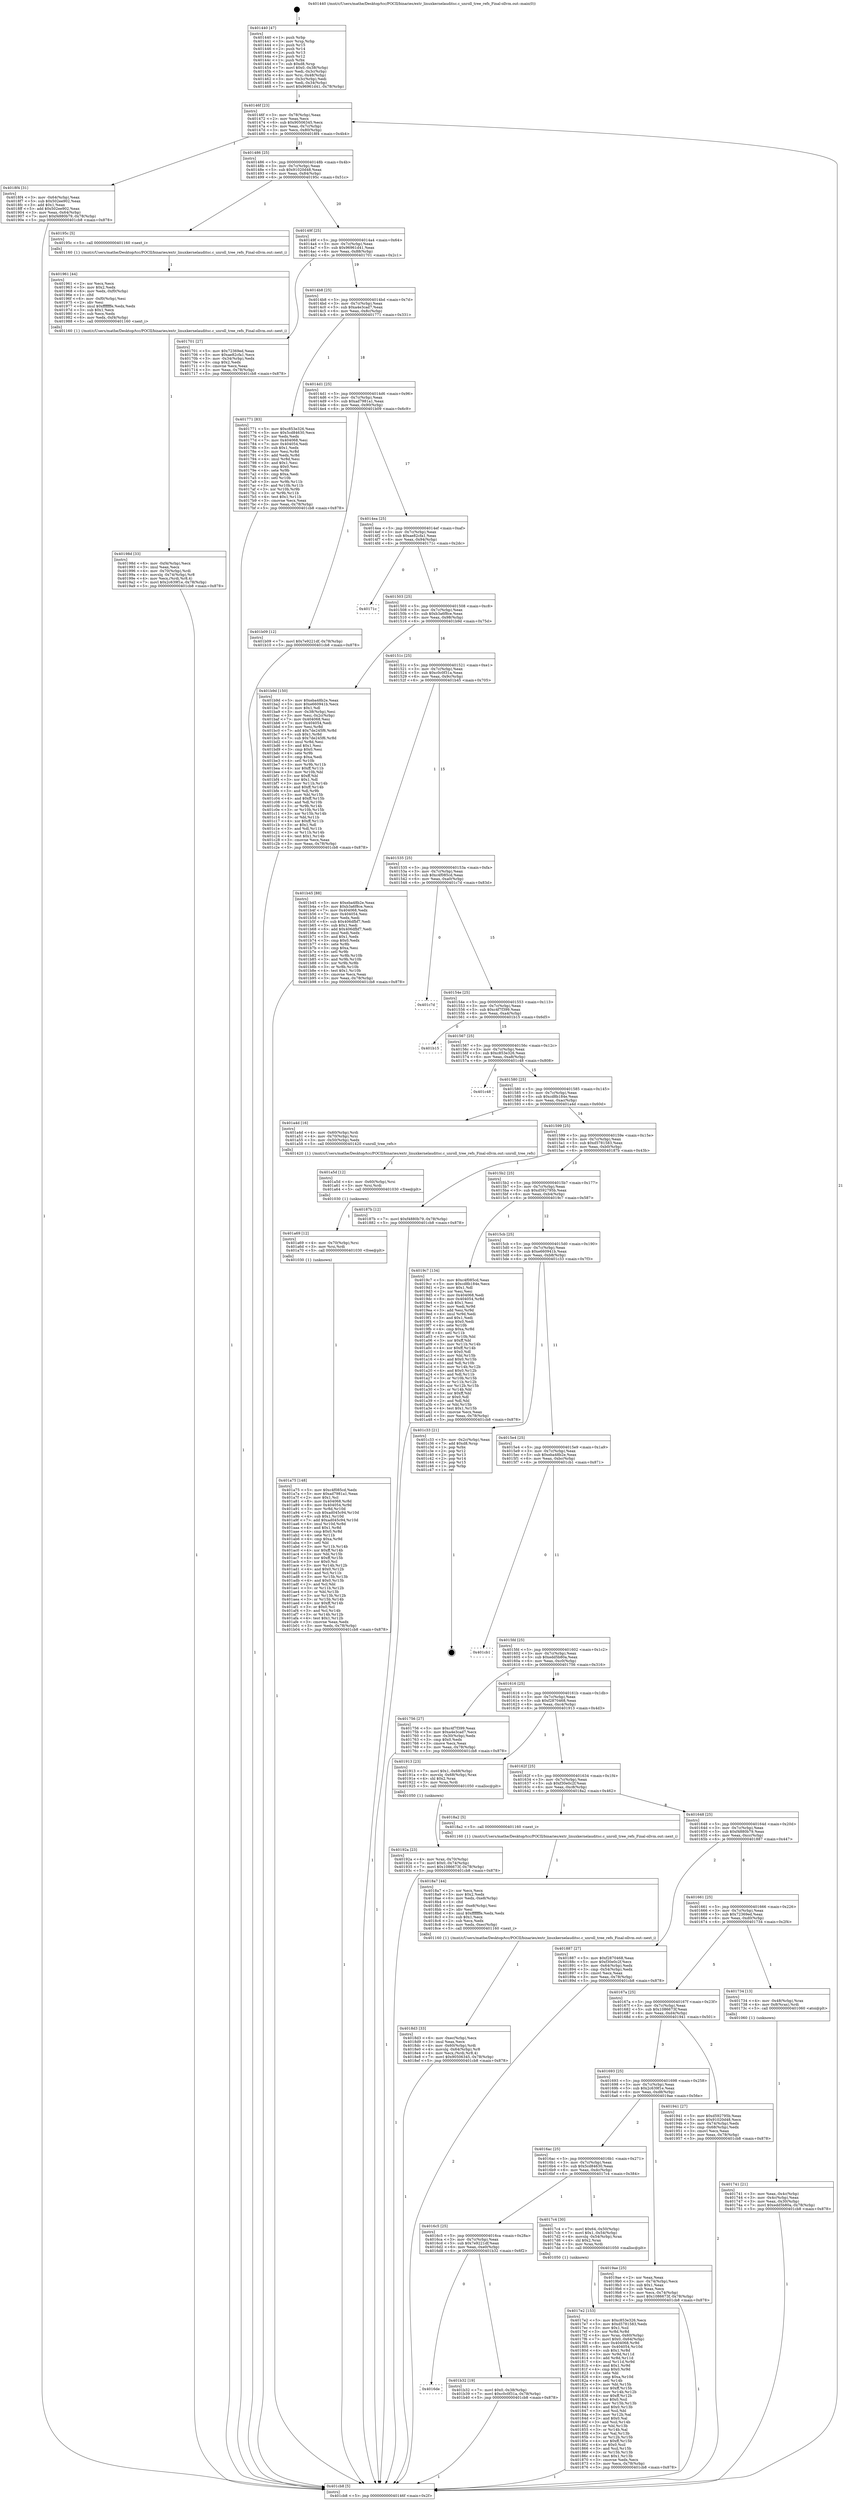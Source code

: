 digraph "0x401440" {
  label = "0x401440 (/mnt/c/Users/mathe/Desktop/tcc/POCII/binaries/extr_linuxkernelauditsc.c_unroll_tree_refs_Final-ollvm.out::main(0))"
  labelloc = "t"
  node[shape=record]

  Entry [label="",width=0.3,height=0.3,shape=circle,fillcolor=black,style=filled]
  "0x40146f" [label="{
     0x40146f [23]\l
     | [instrs]\l
     &nbsp;&nbsp;0x40146f \<+3\>: mov -0x78(%rbp),%eax\l
     &nbsp;&nbsp;0x401472 \<+2\>: mov %eax,%ecx\l
     &nbsp;&nbsp;0x401474 \<+6\>: sub $0x90506345,%ecx\l
     &nbsp;&nbsp;0x40147a \<+3\>: mov %eax,-0x7c(%rbp)\l
     &nbsp;&nbsp;0x40147d \<+3\>: mov %ecx,-0x80(%rbp)\l
     &nbsp;&nbsp;0x401480 \<+6\>: je 00000000004018f4 \<main+0x4b4\>\l
  }"]
  "0x4018f4" [label="{
     0x4018f4 [31]\l
     | [instrs]\l
     &nbsp;&nbsp;0x4018f4 \<+3\>: mov -0x64(%rbp),%eax\l
     &nbsp;&nbsp;0x4018f7 \<+5\>: sub $0x502ee902,%eax\l
     &nbsp;&nbsp;0x4018fc \<+3\>: add $0x1,%eax\l
     &nbsp;&nbsp;0x4018ff \<+5\>: add $0x502ee902,%eax\l
     &nbsp;&nbsp;0x401904 \<+3\>: mov %eax,-0x64(%rbp)\l
     &nbsp;&nbsp;0x401907 \<+7\>: movl $0xf4880b79,-0x78(%rbp)\l
     &nbsp;&nbsp;0x40190e \<+5\>: jmp 0000000000401cb8 \<main+0x878\>\l
  }"]
  "0x401486" [label="{
     0x401486 [25]\l
     | [instrs]\l
     &nbsp;&nbsp;0x401486 \<+5\>: jmp 000000000040148b \<main+0x4b\>\l
     &nbsp;&nbsp;0x40148b \<+3\>: mov -0x7c(%rbp),%eax\l
     &nbsp;&nbsp;0x40148e \<+5\>: sub $0x91020d48,%eax\l
     &nbsp;&nbsp;0x401493 \<+6\>: mov %eax,-0x84(%rbp)\l
     &nbsp;&nbsp;0x401499 \<+6\>: je 000000000040195c \<main+0x51c\>\l
  }"]
  Exit [label="",width=0.3,height=0.3,shape=circle,fillcolor=black,style=filled,peripheries=2]
  "0x40195c" [label="{
     0x40195c [5]\l
     | [instrs]\l
     &nbsp;&nbsp;0x40195c \<+5\>: call 0000000000401160 \<next_i\>\l
     | [calls]\l
     &nbsp;&nbsp;0x401160 \{1\} (/mnt/c/Users/mathe/Desktop/tcc/POCII/binaries/extr_linuxkernelauditsc.c_unroll_tree_refs_Final-ollvm.out::next_i)\l
  }"]
  "0x40149f" [label="{
     0x40149f [25]\l
     | [instrs]\l
     &nbsp;&nbsp;0x40149f \<+5\>: jmp 00000000004014a4 \<main+0x64\>\l
     &nbsp;&nbsp;0x4014a4 \<+3\>: mov -0x7c(%rbp),%eax\l
     &nbsp;&nbsp;0x4014a7 \<+5\>: sub $0x96961d41,%eax\l
     &nbsp;&nbsp;0x4014ac \<+6\>: mov %eax,-0x88(%rbp)\l
     &nbsp;&nbsp;0x4014b2 \<+6\>: je 0000000000401701 \<main+0x2c1\>\l
  }"]
  "0x4016de" [label="{
     0x4016de\l
  }", style=dashed]
  "0x401701" [label="{
     0x401701 [27]\l
     | [instrs]\l
     &nbsp;&nbsp;0x401701 \<+5\>: mov $0x72369ed,%eax\l
     &nbsp;&nbsp;0x401706 \<+5\>: mov $0xae82cfa1,%ecx\l
     &nbsp;&nbsp;0x40170b \<+3\>: mov -0x34(%rbp),%edx\l
     &nbsp;&nbsp;0x40170e \<+3\>: cmp $0x2,%edx\l
     &nbsp;&nbsp;0x401711 \<+3\>: cmovne %ecx,%eax\l
     &nbsp;&nbsp;0x401714 \<+3\>: mov %eax,-0x78(%rbp)\l
     &nbsp;&nbsp;0x401717 \<+5\>: jmp 0000000000401cb8 \<main+0x878\>\l
  }"]
  "0x4014b8" [label="{
     0x4014b8 [25]\l
     | [instrs]\l
     &nbsp;&nbsp;0x4014b8 \<+5\>: jmp 00000000004014bd \<main+0x7d\>\l
     &nbsp;&nbsp;0x4014bd \<+3\>: mov -0x7c(%rbp),%eax\l
     &nbsp;&nbsp;0x4014c0 \<+5\>: sub $0xa4e3cad7,%eax\l
     &nbsp;&nbsp;0x4014c5 \<+6\>: mov %eax,-0x8c(%rbp)\l
     &nbsp;&nbsp;0x4014cb \<+6\>: je 0000000000401771 \<main+0x331\>\l
  }"]
  "0x401cb8" [label="{
     0x401cb8 [5]\l
     | [instrs]\l
     &nbsp;&nbsp;0x401cb8 \<+5\>: jmp 000000000040146f \<main+0x2f\>\l
  }"]
  "0x401440" [label="{
     0x401440 [47]\l
     | [instrs]\l
     &nbsp;&nbsp;0x401440 \<+1\>: push %rbp\l
     &nbsp;&nbsp;0x401441 \<+3\>: mov %rsp,%rbp\l
     &nbsp;&nbsp;0x401444 \<+2\>: push %r15\l
     &nbsp;&nbsp;0x401446 \<+2\>: push %r14\l
     &nbsp;&nbsp;0x401448 \<+2\>: push %r13\l
     &nbsp;&nbsp;0x40144a \<+2\>: push %r12\l
     &nbsp;&nbsp;0x40144c \<+1\>: push %rbx\l
     &nbsp;&nbsp;0x40144d \<+7\>: sub $0xd8,%rsp\l
     &nbsp;&nbsp;0x401454 \<+7\>: movl $0x0,-0x38(%rbp)\l
     &nbsp;&nbsp;0x40145b \<+3\>: mov %edi,-0x3c(%rbp)\l
     &nbsp;&nbsp;0x40145e \<+4\>: mov %rsi,-0x48(%rbp)\l
     &nbsp;&nbsp;0x401462 \<+3\>: mov -0x3c(%rbp),%edi\l
     &nbsp;&nbsp;0x401465 \<+3\>: mov %edi,-0x34(%rbp)\l
     &nbsp;&nbsp;0x401468 \<+7\>: movl $0x96961d41,-0x78(%rbp)\l
  }"]
  "0x401b32" [label="{
     0x401b32 [19]\l
     | [instrs]\l
     &nbsp;&nbsp;0x401b32 \<+7\>: movl $0x0,-0x38(%rbp)\l
     &nbsp;&nbsp;0x401b39 \<+7\>: movl $0xc0c0f31a,-0x78(%rbp)\l
     &nbsp;&nbsp;0x401b40 \<+5\>: jmp 0000000000401cb8 \<main+0x878\>\l
  }"]
  "0x401771" [label="{
     0x401771 [83]\l
     | [instrs]\l
     &nbsp;&nbsp;0x401771 \<+5\>: mov $0xc853e326,%eax\l
     &nbsp;&nbsp;0x401776 \<+5\>: mov $0x5cd84630,%ecx\l
     &nbsp;&nbsp;0x40177b \<+2\>: xor %edx,%edx\l
     &nbsp;&nbsp;0x40177d \<+7\>: mov 0x404068,%esi\l
     &nbsp;&nbsp;0x401784 \<+7\>: mov 0x404054,%edi\l
     &nbsp;&nbsp;0x40178b \<+3\>: sub $0x1,%edx\l
     &nbsp;&nbsp;0x40178e \<+3\>: mov %esi,%r8d\l
     &nbsp;&nbsp;0x401791 \<+3\>: add %edx,%r8d\l
     &nbsp;&nbsp;0x401794 \<+4\>: imul %r8d,%esi\l
     &nbsp;&nbsp;0x401798 \<+3\>: and $0x1,%esi\l
     &nbsp;&nbsp;0x40179b \<+3\>: cmp $0x0,%esi\l
     &nbsp;&nbsp;0x40179e \<+4\>: sete %r9b\l
     &nbsp;&nbsp;0x4017a2 \<+3\>: cmp $0xa,%edi\l
     &nbsp;&nbsp;0x4017a5 \<+4\>: setl %r10b\l
     &nbsp;&nbsp;0x4017a9 \<+3\>: mov %r9b,%r11b\l
     &nbsp;&nbsp;0x4017ac \<+3\>: and %r10b,%r11b\l
     &nbsp;&nbsp;0x4017af \<+3\>: xor %r10b,%r9b\l
     &nbsp;&nbsp;0x4017b2 \<+3\>: or %r9b,%r11b\l
     &nbsp;&nbsp;0x4017b5 \<+4\>: test $0x1,%r11b\l
     &nbsp;&nbsp;0x4017b9 \<+3\>: cmovne %ecx,%eax\l
     &nbsp;&nbsp;0x4017bc \<+3\>: mov %eax,-0x78(%rbp)\l
     &nbsp;&nbsp;0x4017bf \<+5\>: jmp 0000000000401cb8 \<main+0x878\>\l
  }"]
  "0x4014d1" [label="{
     0x4014d1 [25]\l
     | [instrs]\l
     &nbsp;&nbsp;0x4014d1 \<+5\>: jmp 00000000004014d6 \<main+0x96\>\l
     &nbsp;&nbsp;0x4014d6 \<+3\>: mov -0x7c(%rbp),%eax\l
     &nbsp;&nbsp;0x4014d9 \<+5\>: sub $0xad7981a1,%eax\l
     &nbsp;&nbsp;0x4014de \<+6\>: mov %eax,-0x90(%rbp)\l
     &nbsp;&nbsp;0x4014e4 \<+6\>: je 0000000000401b09 \<main+0x6c9\>\l
  }"]
  "0x401a75" [label="{
     0x401a75 [148]\l
     | [instrs]\l
     &nbsp;&nbsp;0x401a75 \<+5\>: mov $0xc4f085cd,%edx\l
     &nbsp;&nbsp;0x401a7a \<+5\>: mov $0xad7981a1,%eax\l
     &nbsp;&nbsp;0x401a7f \<+2\>: mov $0x1,%cl\l
     &nbsp;&nbsp;0x401a81 \<+8\>: mov 0x404068,%r8d\l
     &nbsp;&nbsp;0x401a89 \<+8\>: mov 0x404054,%r9d\l
     &nbsp;&nbsp;0x401a91 \<+3\>: mov %r8d,%r10d\l
     &nbsp;&nbsp;0x401a94 \<+7\>: sub $0xad045c94,%r10d\l
     &nbsp;&nbsp;0x401a9b \<+4\>: sub $0x1,%r10d\l
     &nbsp;&nbsp;0x401a9f \<+7\>: add $0xad045c94,%r10d\l
     &nbsp;&nbsp;0x401aa6 \<+4\>: imul %r10d,%r8d\l
     &nbsp;&nbsp;0x401aaa \<+4\>: and $0x1,%r8d\l
     &nbsp;&nbsp;0x401aae \<+4\>: cmp $0x0,%r8d\l
     &nbsp;&nbsp;0x401ab2 \<+4\>: sete %r11b\l
     &nbsp;&nbsp;0x401ab6 \<+4\>: cmp $0xa,%r9d\l
     &nbsp;&nbsp;0x401aba \<+3\>: setl %bl\l
     &nbsp;&nbsp;0x401abd \<+3\>: mov %r11b,%r14b\l
     &nbsp;&nbsp;0x401ac0 \<+4\>: xor $0xff,%r14b\l
     &nbsp;&nbsp;0x401ac4 \<+3\>: mov %bl,%r15b\l
     &nbsp;&nbsp;0x401ac7 \<+4\>: xor $0xff,%r15b\l
     &nbsp;&nbsp;0x401acb \<+3\>: xor $0x0,%cl\l
     &nbsp;&nbsp;0x401ace \<+3\>: mov %r14b,%r12b\l
     &nbsp;&nbsp;0x401ad1 \<+4\>: and $0x0,%r12b\l
     &nbsp;&nbsp;0x401ad5 \<+3\>: and %cl,%r11b\l
     &nbsp;&nbsp;0x401ad8 \<+3\>: mov %r15b,%r13b\l
     &nbsp;&nbsp;0x401adb \<+4\>: and $0x0,%r13b\l
     &nbsp;&nbsp;0x401adf \<+2\>: and %cl,%bl\l
     &nbsp;&nbsp;0x401ae1 \<+3\>: or %r11b,%r12b\l
     &nbsp;&nbsp;0x401ae4 \<+3\>: or %bl,%r13b\l
     &nbsp;&nbsp;0x401ae7 \<+3\>: xor %r13b,%r12b\l
     &nbsp;&nbsp;0x401aea \<+3\>: or %r15b,%r14b\l
     &nbsp;&nbsp;0x401aed \<+4\>: xor $0xff,%r14b\l
     &nbsp;&nbsp;0x401af1 \<+3\>: or $0x0,%cl\l
     &nbsp;&nbsp;0x401af4 \<+3\>: and %cl,%r14b\l
     &nbsp;&nbsp;0x401af7 \<+3\>: or %r14b,%r12b\l
     &nbsp;&nbsp;0x401afa \<+4\>: test $0x1,%r12b\l
     &nbsp;&nbsp;0x401afe \<+3\>: cmovne %eax,%edx\l
     &nbsp;&nbsp;0x401b01 \<+3\>: mov %edx,-0x78(%rbp)\l
     &nbsp;&nbsp;0x401b04 \<+5\>: jmp 0000000000401cb8 \<main+0x878\>\l
  }"]
  "0x401b09" [label="{
     0x401b09 [12]\l
     | [instrs]\l
     &nbsp;&nbsp;0x401b09 \<+7\>: movl $0x7e9221df,-0x78(%rbp)\l
     &nbsp;&nbsp;0x401b10 \<+5\>: jmp 0000000000401cb8 \<main+0x878\>\l
  }"]
  "0x4014ea" [label="{
     0x4014ea [25]\l
     | [instrs]\l
     &nbsp;&nbsp;0x4014ea \<+5\>: jmp 00000000004014ef \<main+0xaf\>\l
     &nbsp;&nbsp;0x4014ef \<+3\>: mov -0x7c(%rbp),%eax\l
     &nbsp;&nbsp;0x4014f2 \<+5\>: sub $0xae82cfa1,%eax\l
     &nbsp;&nbsp;0x4014f7 \<+6\>: mov %eax,-0x94(%rbp)\l
     &nbsp;&nbsp;0x4014fd \<+6\>: je 000000000040171c \<main+0x2dc\>\l
  }"]
  "0x401a69" [label="{
     0x401a69 [12]\l
     | [instrs]\l
     &nbsp;&nbsp;0x401a69 \<+4\>: mov -0x70(%rbp),%rsi\l
     &nbsp;&nbsp;0x401a6d \<+3\>: mov %rsi,%rdi\l
     &nbsp;&nbsp;0x401a70 \<+5\>: call 0000000000401030 \<free@plt\>\l
     | [calls]\l
     &nbsp;&nbsp;0x401030 \{1\} (unknown)\l
  }"]
  "0x40171c" [label="{
     0x40171c\l
  }", style=dashed]
  "0x401503" [label="{
     0x401503 [25]\l
     | [instrs]\l
     &nbsp;&nbsp;0x401503 \<+5\>: jmp 0000000000401508 \<main+0xc8\>\l
     &nbsp;&nbsp;0x401508 \<+3\>: mov -0x7c(%rbp),%eax\l
     &nbsp;&nbsp;0x40150b \<+5\>: sub $0xb3a6f8ce,%eax\l
     &nbsp;&nbsp;0x401510 \<+6\>: mov %eax,-0x98(%rbp)\l
     &nbsp;&nbsp;0x401516 \<+6\>: je 0000000000401b9d \<main+0x75d\>\l
  }"]
  "0x401a5d" [label="{
     0x401a5d [12]\l
     | [instrs]\l
     &nbsp;&nbsp;0x401a5d \<+4\>: mov -0x60(%rbp),%rsi\l
     &nbsp;&nbsp;0x401a61 \<+3\>: mov %rsi,%rdi\l
     &nbsp;&nbsp;0x401a64 \<+5\>: call 0000000000401030 \<free@plt\>\l
     | [calls]\l
     &nbsp;&nbsp;0x401030 \{1\} (unknown)\l
  }"]
  "0x401b9d" [label="{
     0x401b9d [150]\l
     | [instrs]\l
     &nbsp;&nbsp;0x401b9d \<+5\>: mov $0xeba48b2e,%eax\l
     &nbsp;&nbsp;0x401ba2 \<+5\>: mov $0xe660941b,%ecx\l
     &nbsp;&nbsp;0x401ba7 \<+2\>: mov $0x1,%dl\l
     &nbsp;&nbsp;0x401ba9 \<+3\>: mov -0x38(%rbp),%esi\l
     &nbsp;&nbsp;0x401bac \<+3\>: mov %esi,-0x2c(%rbp)\l
     &nbsp;&nbsp;0x401baf \<+7\>: mov 0x404068,%esi\l
     &nbsp;&nbsp;0x401bb6 \<+7\>: mov 0x404054,%edi\l
     &nbsp;&nbsp;0x401bbd \<+3\>: mov %esi,%r8d\l
     &nbsp;&nbsp;0x401bc0 \<+7\>: add $0x7de245f6,%r8d\l
     &nbsp;&nbsp;0x401bc7 \<+4\>: sub $0x1,%r8d\l
     &nbsp;&nbsp;0x401bcb \<+7\>: sub $0x7de245f6,%r8d\l
     &nbsp;&nbsp;0x401bd2 \<+4\>: imul %r8d,%esi\l
     &nbsp;&nbsp;0x401bd6 \<+3\>: and $0x1,%esi\l
     &nbsp;&nbsp;0x401bd9 \<+3\>: cmp $0x0,%esi\l
     &nbsp;&nbsp;0x401bdc \<+4\>: sete %r9b\l
     &nbsp;&nbsp;0x401be0 \<+3\>: cmp $0xa,%edi\l
     &nbsp;&nbsp;0x401be3 \<+4\>: setl %r10b\l
     &nbsp;&nbsp;0x401be7 \<+3\>: mov %r9b,%r11b\l
     &nbsp;&nbsp;0x401bea \<+4\>: xor $0xff,%r11b\l
     &nbsp;&nbsp;0x401bee \<+3\>: mov %r10b,%bl\l
     &nbsp;&nbsp;0x401bf1 \<+3\>: xor $0xff,%bl\l
     &nbsp;&nbsp;0x401bf4 \<+3\>: xor $0x1,%dl\l
     &nbsp;&nbsp;0x401bf7 \<+3\>: mov %r11b,%r14b\l
     &nbsp;&nbsp;0x401bfa \<+4\>: and $0xff,%r14b\l
     &nbsp;&nbsp;0x401bfe \<+3\>: and %dl,%r9b\l
     &nbsp;&nbsp;0x401c01 \<+3\>: mov %bl,%r15b\l
     &nbsp;&nbsp;0x401c04 \<+4\>: and $0xff,%r15b\l
     &nbsp;&nbsp;0x401c08 \<+3\>: and %dl,%r10b\l
     &nbsp;&nbsp;0x401c0b \<+3\>: or %r9b,%r14b\l
     &nbsp;&nbsp;0x401c0e \<+3\>: or %r10b,%r15b\l
     &nbsp;&nbsp;0x401c11 \<+3\>: xor %r15b,%r14b\l
     &nbsp;&nbsp;0x401c14 \<+3\>: or %bl,%r11b\l
     &nbsp;&nbsp;0x401c17 \<+4\>: xor $0xff,%r11b\l
     &nbsp;&nbsp;0x401c1b \<+3\>: or $0x1,%dl\l
     &nbsp;&nbsp;0x401c1e \<+3\>: and %dl,%r11b\l
     &nbsp;&nbsp;0x401c21 \<+3\>: or %r11b,%r14b\l
     &nbsp;&nbsp;0x401c24 \<+4\>: test $0x1,%r14b\l
     &nbsp;&nbsp;0x401c28 \<+3\>: cmovne %ecx,%eax\l
     &nbsp;&nbsp;0x401c2b \<+3\>: mov %eax,-0x78(%rbp)\l
     &nbsp;&nbsp;0x401c2e \<+5\>: jmp 0000000000401cb8 \<main+0x878\>\l
  }"]
  "0x40151c" [label="{
     0x40151c [25]\l
     | [instrs]\l
     &nbsp;&nbsp;0x40151c \<+5\>: jmp 0000000000401521 \<main+0xe1\>\l
     &nbsp;&nbsp;0x401521 \<+3\>: mov -0x7c(%rbp),%eax\l
     &nbsp;&nbsp;0x401524 \<+5\>: sub $0xc0c0f31a,%eax\l
     &nbsp;&nbsp;0x401529 \<+6\>: mov %eax,-0x9c(%rbp)\l
     &nbsp;&nbsp;0x40152f \<+6\>: je 0000000000401b45 \<main+0x705\>\l
  }"]
  "0x40198d" [label="{
     0x40198d [33]\l
     | [instrs]\l
     &nbsp;&nbsp;0x40198d \<+6\>: mov -0xf4(%rbp),%ecx\l
     &nbsp;&nbsp;0x401993 \<+3\>: imul %eax,%ecx\l
     &nbsp;&nbsp;0x401996 \<+4\>: mov -0x70(%rbp),%rdi\l
     &nbsp;&nbsp;0x40199a \<+4\>: movslq -0x74(%rbp),%r8\l
     &nbsp;&nbsp;0x40199e \<+4\>: mov %ecx,(%rdi,%r8,4)\l
     &nbsp;&nbsp;0x4019a2 \<+7\>: movl $0x2c639f1e,-0x78(%rbp)\l
     &nbsp;&nbsp;0x4019a9 \<+5\>: jmp 0000000000401cb8 \<main+0x878\>\l
  }"]
  "0x401b45" [label="{
     0x401b45 [88]\l
     | [instrs]\l
     &nbsp;&nbsp;0x401b45 \<+5\>: mov $0xeba48b2e,%eax\l
     &nbsp;&nbsp;0x401b4a \<+5\>: mov $0xb3a6f8ce,%ecx\l
     &nbsp;&nbsp;0x401b4f \<+7\>: mov 0x404068,%edx\l
     &nbsp;&nbsp;0x401b56 \<+7\>: mov 0x404054,%esi\l
     &nbsp;&nbsp;0x401b5d \<+2\>: mov %edx,%edi\l
     &nbsp;&nbsp;0x401b5f \<+6\>: sub $0x406dfbf7,%edi\l
     &nbsp;&nbsp;0x401b65 \<+3\>: sub $0x1,%edi\l
     &nbsp;&nbsp;0x401b68 \<+6\>: add $0x406dfbf7,%edi\l
     &nbsp;&nbsp;0x401b6e \<+3\>: imul %edi,%edx\l
     &nbsp;&nbsp;0x401b71 \<+3\>: and $0x1,%edx\l
     &nbsp;&nbsp;0x401b74 \<+3\>: cmp $0x0,%edx\l
     &nbsp;&nbsp;0x401b77 \<+4\>: sete %r8b\l
     &nbsp;&nbsp;0x401b7b \<+3\>: cmp $0xa,%esi\l
     &nbsp;&nbsp;0x401b7e \<+4\>: setl %r9b\l
     &nbsp;&nbsp;0x401b82 \<+3\>: mov %r8b,%r10b\l
     &nbsp;&nbsp;0x401b85 \<+3\>: and %r9b,%r10b\l
     &nbsp;&nbsp;0x401b88 \<+3\>: xor %r9b,%r8b\l
     &nbsp;&nbsp;0x401b8b \<+3\>: or %r8b,%r10b\l
     &nbsp;&nbsp;0x401b8e \<+4\>: test $0x1,%r10b\l
     &nbsp;&nbsp;0x401b92 \<+3\>: cmovne %ecx,%eax\l
     &nbsp;&nbsp;0x401b95 \<+3\>: mov %eax,-0x78(%rbp)\l
     &nbsp;&nbsp;0x401b98 \<+5\>: jmp 0000000000401cb8 \<main+0x878\>\l
  }"]
  "0x401535" [label="{
     0x401535 [25]\l
     | [instrs]\l
     &nbsp;&nbsp;0x401535 \<+5\>: jmp 000000000040153a \<main+0xfa\>\l
     &nbsp;&nbsp;0x40153a \<+3\>: mov -0x7c(%rbp),%eax\l
     &nbsp;&nbsp;0x40153d \<+5\>: sub $0xc4f085cd,%eax\l
     &nbsp;&nbsp;0x401542 \<+6\>: mov %eax,-0xa0(%rbp)\l
     &nbsp;&nbsp;0x401548 \<+6\>: je 0000000000401c7d \<main+0x83d\>\l
  }"]
  "0x401961" [label="{
     0x401961 [44]\l
     | [instrs]\l
     &nbsp;&nbsp;0x401961 \<+2\>: xor %ecx,%ecx\l
     &nbsp;&nbsp;0x401963 \<+5\>: mov $0x2,%edx\l
     &nbsp;&nbsp;0x401968 \<+6\>: mov %edx,-0xf0(%rbp)\l
     &nbsp;&nbsp;0x40196e \<+1\>: cltd\l
     &nbsp;&nbsp;0x40196f \<+6\>: mov -0xf0(%rbp),%esi\l
     &nbsp;&nbsp;0x401975 \<+2\>: idiv %esi\l
     &nbsp;&nbsp;0x401977 \<+6\>: imul $0xfffffffe,%edx,%edx\l
     &nbsp;&nbsp;0x40197d \<+3\>: sub $0x1,%ecx\l
     &nbsp;&nbsp;0x401980 \<+2\>: sub %ecx,%edx\l
     &nbsp;&nbsp;0x401982 \<+6\>: mov %edx,-0xf4(%rbp)\l
     &nbsp;&nbsp;0x401988 \<+5\>: call 0000000000401160 \<next_i\>\l
     | [calls]\l
     &nbsp;&nbsp;0x401160 \{1\} (/mnt/c/Users/mathe/Desktop/tcc/POCII/binaries/extr_linuxkernelauditsc.c_unroll_tree_refs_Final-ollvm.out::next_i)\l
  }"]
  "0x401c7d" [label="{
     0x401c7d\l
  }", style=dashed]
  "0x40154e" [label="{
     0x40154e [25]\l
     | [instrs]\l
     &nbsp;&nbsp;0x40154e \<+5\>: jmp 0000000000401553 \<main+0x113\>\l
     &nbsp;&nbsp;0x401553 \<+3\>: mov -0x7c(%rbp),%eax\l
     &nbsp;&nbsp;0x401556 \<+5\>: sub $0xc4f7f399,%eax\l
     &nbsp;&nbsp;0x40155b \<+6\>: mov %eax,-0xa4(%rbp)\l
     &nbsp;&nbsp;0x401561 \<+6\>: je 0000000000401b15 \<main+0x6d5\>\l
  }"]
  "0x40192a" [label="{
     0x40192a [23]\l
     | [instrs]\l
     &nbsp;&nbsp;0x40192a \<+4\>: mov %rax,-0x70(%rbp)\l
     &nbsp;&nbsp;0x40192e \<+7\>: movl $0x0,-0x74(%rbp)\l
     &nbsp;&nbsp;0x401935 \<+7\>: movl $0x1086673f,-0x78(%rbp)\l
     &nbsp;&nbsp;0x40193c \<+5\>: jmp 0000000000401cb8 \<main+0x878\>\l
  }"]
  "0x401b15" [label="{
     0x401b15\l
  }", style=dashed]
  "0x401567" [label="{
     0x401567 [25]\l
     | [instrs]\l
     &nbsp;&nbsp;0x401567 \<+5\>: jmp 000000000040156c \<main+0x12c\>\l
     &nbsp;&nbsp;0x40156c \<+3\>: mov -0x7c(%rbp),%eax\l
     &nbsp;&nbsp;0x40156f \<+5\>: sub $0xc853e326,%eax\l
     &nbsp;&nbsp;0x401574 \<+6\>: mov %eax,-0xa8(%rbp)\l
     &nbsp;&nbsp;0x40157a \<+6\>: je 0000000000401c48 \<main+0x808\>\l
  }"]
  "0x4018d3" [label="{
     0x4018d3 [33]\l
     | [instrs]\l
     &nbsp;&nbsp;0x4018d3 \<+6\>: mov -0xec(%rbp),%ecx\l
     &nbsp;&nbsp;0x4018d9 \<+3\>: imul %eax,%ecx\l
     &nbsp;&nbsp;0x4018dc \<+4\>: mov -0x60(%rbp),%rdi\l
     &nbsp;&nbsp;0x4018e0 \<+4\>: movslq -0x64(%rbp),%r8\l
     &nbsp;&nbsp;0x4018e4 \<+4\>: mov %ecx,(%rdi,%r8,4)\l
     &nbsp;&nbsp;0x4018e8 \<+7\>: movl $0x90506345,-0x78(%rbp)\l
     &nbsp;&nbsp;0x4018ef \<+5\>: jmp 0000000000401cb8 \<main+0x878\>\l
  }"]
  "0x401c48" [label="{
     0x401c48\l
  }", style=dashed]
  "0x401580" [label="{
     0x401580 [25]\l
     | [instrs]\l
     &nbsp;&nbsp;0x401580 \<+5\>: jmp 0000000000401585 \<main+0x145\>\l
     &nbsp;&nbsp;0x401585 \<+3\>: mov -0x7c(%rbp),%eax\l
     &nbsp;&nbsp;0x401588 \<+5\>: sub $0xcd8b184e,%eax\l
     &nbsp;&nbsp;0x40158d \<+6\>: mov %eax,-0xac(%rbp)\l
     &nbsp;&nbsp;0x401593 \<+6\>: je 0000000000401a4d \<main+0x60d\>\l
  }"]
  "0x4018a7" [label="{
     0x4018a7 [44]\l
     | [instrs]\l
     &nbsp;&nbsp;0x4018a7 \<+2\>: xor %ecx,%ecx\l
     &nbsp;&nbsp;0x4018a9 \<+5\>: mov $0x2,%edx\l
     &nbsp;&nbsp;0x4018ae \<+6\>: mov %edx,-0xe8(%rbp)\l
     &nbsp;&nbsp;0x4018b4 \<+1\>: cltd\l
     &nbsp;&nbsp;0x4018b5 \<+6\>: mov -0xe8(%rbp),%esi\l
     &nbsp;&nbsp;0x4018bb \<+2\>: idiv %esi\l
     &nbsp;&nbsp;0x4018bd \<+6\>: imul $0xfffffffe,%edx,%edx\l
     &nbsp;&nbsp;0x4018c3 \<+3\>: sub $0x1,%ecx\l
     &nbsp;&nbsp;0x4018c6 \<+2\>: sub %ecx,%edx\l
     &nbsp;&nbsp;0x4018c8 \<+6\>: mov %edx,-0xec(%rbp)\l
     &nbsp;&nbsp;0x4018ce \<+5\>: call 0000000000401160 \<next_i\>\l
     | [calls]\l
     &nbsp;&nbsp;0x401160 \{1\} (/mnt/c/Users/mathe/Desktop/tcc/POCII/binaries/extr_linuxkernelauditsc.c_unroll_tree_refs_Final-ollvm.out::next_i)\l
  }"]
  "0x401a4d" [label="{
     0x401a4d [16]\l
     | [instrs]\l
     &nbsp;&nbsp;0x401a4d \<+4\>: mov -0x60(%rbp),%rdi\l
     &nbsp;&nbsp;0x401a51 \<+4\>: mov -0x70(%rbp),%rsi\l
     &nbsp;&nbsp;0x401a55 \<+3\>: mov -0x50(%rbp),%edx\l
     &nbsp;&nbsp;0x401a58 \<+5\>: call 0000000000401420 \<unroll_tree_refs\>\l
     | [calls]\l
     &nbsp;&nbsp;0x401420 \{1\} (/mnt/c/Users/mathe/Desktop/tcc/POCII/binaries/extr_linuxkernelauditsc.c_unroll_tree_refs_Final-ollvm.out::unroll_tree_refs)\l
  }"]
  "0x401599" [label="{
     0x401599 [25]\l
     | [instrs]\l
     &nbsp;&nbsp;0x401599 \<+5\>: jmp 000000000040159e \<main+0x15e\>\l
     &nbsp;&nbsp;0x40159e \<+3\>: mov -0x7c(%rbp),%eax\l
     &nbsp;&nbsp;0x4015a1 \<+5\>: sub $0xd5781583,%eax\l
     &nbsp;&nbsp;0x4015a6 \<+6\>: mov %eax,-0xb0(%rbp)\l
     &nbsp;&nbsp;0x4015ac \<+6\>: je 000000000040187b \<main+0x43b\>\l
  }"]
  "0x4017e2" [label="{
     0x4017e2 [153]\l
     | [instrs]\l
     &nbsp;&nbsp;0x4017e2 \<+5\>: mov $0xc853e326,%ecx\l
     &nbsp;&nbsp;0x4017e7 \<+5\>: mov $0xd5781583,%edx\l
     &nbsp;&nbsp;0x4017ec \<+3\>: mov $0x1,%sil\l
     &nbsp;&nbsp;0x4017ef \<+3\>: xor %r8d,%r8d\l
     &nbsp;&nbsp;0x4017f2 \<+4\>: mov %rax,-0x60(%rbp)\l
     &nbsp;&nbsp;0x4017f6 \<+7\>: movl $0x0,-0x64(%rbp)\l
     &nbsp;&nbsp;0x4017fd \<+8\>: mov 0x404068,%r9d\l
     &nbsp;&nbsp;0x401805 \<+8\>: mov 0x404054,%r10d\l
     &nbsp;&nbsp;0x40180d \<+4\>: sub $0x1,%r8d\l
     &nbsp;&nbsp;0x401811 \<+3\>: mov %r9d,%r11d\l
     &nbsp;&nbsp;0x401814 \<+3\>: add %r8d,%r11d\l
     &nbsp;&nbsp;0x401817 \<+4\>: imul %r11d,%r9d\l
     &nbsp;&nbsp;0x40181b \<+4\>: and $0x1,%r9d\l
     &nbsp;&nbsp;0x40181f \<+4\>: cmp $0x0,%r9d\l
     &nbsp;&nbsp;0x401823 \<+3\>: sete %bl\l
     &nbsp;&nbsp;0x401826 \<+4\>: cmp $0xa,%r10d\l
     &nbsp;&nbsp;0x40182a \<+4\>: setl %r14b\l
     &nbsp;&nbsp;0x40182e \<+3\>: mov %bl,%r15b\l
     &nbsp;&nbsp;0x401831 \<+4\>: xor $0xff,%r15b\l
     &nbsp;&nbsp;0x401835 \<+3\>: mov %r14b,%r12b\l
     &nbsp;&nbsp;0x401838 \<+4\>: xor $0xff,%r12b\l
     &nbsp;&nbsp;0x40183c \<+4\>: xor $0x0,%sil\l
     &nbsp;&nbsp;0x401840 \<+3\>: mov %r15b,%r13b\l
     &nbsp;&nbsp;0x401843 \<+4\>: and $0x0,%r13b\l
     &nbsp;&nbsp;0x401847 \<+3\>: and %sil,%bl\l
     &nbsp;&nbsp;0x40184a \<+3\>: mov %r12b,%al\l
     &nbsp;&nbsp;0x40184d \<+2\>: and $0x0,%al\l
     &nbsp;&nbsp;0x40184f \<+3\>: and %sil,%r14b\l
     &nbsp;&nbsp;0x401852 \<+3\>: or %bl,%r13b\l
     &nbsp;&nbsp;0x401855 \<+3\>: or %r14b,%al\l
     &nbsp;&nbsp;0x401858 \<+3\>: xor %al,%r13b\l
     &nbsp;&nbsp;0x40185b \<+3\>: or %r12b,%r15b\l
     &nbsp;&nbsp;0x40185e \<+4\>: xor $0xff,%r15b\l
     &nbsp;&nbsp;0x401862 \<+4\>: or $0x0,%sil\l
     &nbsp;&nbsp;0x401866 \<+3\>: and %sil,%r15b\l
     &nbsp;&nbsp;0x401869 \<+3\>: or %r15b,%r13b\l
     &nbsp;&nbsp;0x40186c \<+4\>: test $0x1,%r13b\l
     &nbsp;&nbsp;0x401870 \<+3\>: cmovne %edx,%ecx\l
     &nbsp;&nbsp;0x401873 \<+3\>: mov %ecx,-0x78(%rbp)\l
     &nbsp;&nbsp;0x401876 \<+5\>: jmp 0000000000401cb8 \<main+0x878\>\l
  }"]
  "0x40187b" [label="{
     0x40187b [12]\l
     | [instrs]\l
     &nbsp;&nbsp;0x40187b \<+7\>: movl $0xf4880b79,-0x78(%rbp)\l
     &nbsp;&nbsp;0x401882 \<+5\>: jmp 0000000000401cb8 \<main+0x878\>\l
  }"]
  "0x4015b2" [label="{
     0x4015b2 [25]\l
     | [instrs]\l
     &nbsp;&nbsp;0x4015b2 \<+5\>: jmp 00000000004015b7 \<main+0x177\>\l
     &nbsp;&nbsp;0x4015b7 \<+3\>: mov -0x7c(%rbp),%eax\l
     &nbsp;&nbsp;0x4015ba \<+5\>: sub $0xd592795b,%eax\l
     &nbsp;&nbsp;0x4015bf \<+6\>: mov %eax,-0xb4(%rbp)\l
     &nbsp;&nbsp;0x4015c5 \<+6\>: je 00000000004019c7 \<main+0x587\>\l
  }"]
  "0x4016c5" [label="{
     0x4016c5 [25]\l
     | [instrs]\l
     &nbsp;&nbsp;0x4016c5 \<+5\>: jmp 00000000004016ca \<main+0x28a\>\l
     &nbsp;&nbsp;0x4016ca \<+3\>: mov -0x7c(%rbp),%eax\l
     &nbsp;&nbsp;0x4016cd \<+5\>: sub $0x7e9221df,%eax\l
     &nbsp;&nbsp;0x4016d2 \<+6\>: mov %eax,-0xe0(%rbp)\l
     &nbsp;&nbsp;0x4016d8 \<+6\>: je 0000000000401b32 \<main+0x6f2\>\l
  }"]
  "0x4019c7" [label="{
     0x4019c7 [134]\l
     | [instrs]\l
     &nbsp;&nbsp;0x4019c7 \<+5\>: mov $0xc4f085cd,%eax\l
     &nbsp;&nbsp;0x4019cc \<+5\>: mov $0xcd8b184e,%ecx\l
     &nbsp;&nbsp;0x4019d1 \<+2\>: mov $0x1,%dl\l
     &nbsp;&nbsp;0x4019d3 \<+2\>: xor %esi,%esi\l
     &nbsp;&nbsp;0x4019d5 \<+7\>: mov 0x404068,%edi\l
     &nbsp;&nbsp;0x4019dc \<+8\>: mov 0x404054,%r8d\l
     &nbsp;&nbsp;0x4019e4 \<+3\>: sub $0x1,%esi\l
     &nbsp;&nbsp;0x4019e7 \<+3\>: mov %edi,%r9d\l
     &nbsp;&nbsp;0x4019ea \<+3\>: add %esi,%r9d\l
     &nbsp;&nbsp;0x4019ed \<+4\>: imul %r9d,%edi\l
     &nbsp;&nbsp;0x4019f1 \<+3\>: and $0x1,%edi\l
     &nbsp;&nbsp;0x4019f4 \<+3\>: cmp $0x0,%edi\l
     &nbsp;&nbsp;0x4019f7 \<+4\>: sete %r10b\l
     &nbsp;&nbsp;0x4019fb \<+4\>: cmp $0xa,%r8d\l
     &nbsp;&nbsp;0x4019ff \<+4\>: setl %r11b\l
     &nbsp;&nbsp;0x401a03 \<+3\>: mov %r10b,%bl\l
     &nbsp;&nbsp;0x401a06 \<+3\>: xor $0xff,%bl\l
     &nbsp;&nbsp;0x401a09 \<+3\>: mov %r11b,%r14b\l
     &nbsp;&nbsp;0x401a0c \<+4\>: xor $0xff,%r14b\l
     &nbsp;&nbsp;0x401a10 \<+3\>: xor $0x0,%dl\l
     &nbsp;&nbsp;0x401a13 \<+3\>: mov %bl,%r15b\l
     &nbsp;&nbsp;0x401a16 \<+4\>: and $0x0,%r15b\l
     &nbsp;&nbsp;0x401a1a \<+3\>: and %dl,%r10b\l
     &nbsp;&nbsp;0x401a1d \<+3\>: mov %r14b,%r12b\l
     &nbsp;&nbsp;0x401a20 \<+4\>: and $0x0,%r12b\l
     &nbsp;&nbsp;0x401a24 \<+3\>: and %dl,%r11b\l
     &nbsp;&nbsp;0x401a27 \<+3\>: or %r10b,%r15b\l
     &nbsp;&nbsp;0x401a2a \<+3\>: or %r11b,%r12b\l
     &nbsp;&nbsp;0x401a2d \<+3\>: xor %r12b,%r15b\l
     &nbsp;&nbsp;0x401a30 \<+3\>: or %r14b,%bl\l
     &nbsp;&nbsp;0x401a33 \<+3\>: xor $0xff,%bl\l
     &nbsp;&nbsp;0x401a36 \<+3\>: or $0x0,%dl\l
     &nbsp;&nbsp;0x401a39 \<+2\>: and %dl,%bl\l
     &nbsp;&nbsp;0x401a3b \<+3\>: or %bl,%r15b\l
     &nbsp;&nbsp;0x401a3e \<+4\>: test $0x1,%r15b\l
     &nbsp;&nbsp;0x401a42 \<+3\>: cmovne %ecx,%eax\l
     &nbsp;&nbsp;0x401a45 \<+3\>: mov %eax,-0x78(%rbp)\l
     &nbsp;&nbsp;0x401a48 \<+5\>: jmp 0000000000401cb8 \<main+0x878\>\l
  }"]
  "0x4015cb" [label="{
     0x4015cb [25]\l
     | [instrs]\l
     &nbsp;&nbsp;0x4015cb \<+5\>: jmp 00000000004015d0 \<main+0x190\>\l
     &nbsp;&nbsp;0x4015d0 \<+3\>: mov -0x7c(%rbp),%eax\l
     &nbsp;&nbsp;0x4015d3 \<+5\>: sub $0xe660941b,%eax\l
     &nbsp;&nbsp;0x4015d8 \<+6\>: mov %eax,-0xb8(%rbp)\l
     &nbsp;&nbsp;0x4015de \<+6\>: je 0000000000401c33 \<main+0x7f3\>\l
  }"]
  "0x4017c4" [label="{
     0x4017c4 [30]\l
     | [instrs]\l
     &nbsp;&nbsp;0x4017c4 \<+7\>: movl $0x64,-0x50(%rbp)\l
     &nbsp;&nbsp;0x4017cb \<+7\>: movl $0x1,-0x54(%rbp)\l
     &nbsp;&nbsp;0x4017d2 \<+4\>: movslq -0x54(%rbp),%rax\l
     &nbsp;&nbsp;0x4017d6 \<+4\>: shl $0x2,%rax\l
     &nbsp;&nbsp;0x4017da \<+3\>: mov %rax,%rdi\l
     &nbsp;&nbsp;0x4017dd \<+5\>: call 0000000000401050 \<malloc@plt\>\l
     | [calls]\l
     &nbsp;&nbsp;0x401050 \{1\} (unknown)\l
  }"]
  "0x401c33" [label="{
     0x401c33 [21]\l
     | [instrs]\l
     &nbsp;&nbsp;0x401c33 \<+3\>: mov -0x2c(%rbp),%eax\l
     &nbsp;&nbsp;0x401c36 \<+7\>: add $0xd8,%rsp\l
     &nbsp;&nbsp;0x401c3d \<+1\>: pop %rbx\l
     &nbsp;&nbsp;0x401c3e \<+2\>: pop %r12\l
     &nbsp;&nbsp;0x401c40 \<+2\>: pop %r13\l
     &nbsp;&nbsp;0x401c42 \<+2\>: pop %r14\l
     &nbsp;&nbsp;0x401c44 \<+2\>: pop %r15\l
     &nbsp;&nbsp;0x401c46 \<+1\>: pop %rbp\l
     &nbsp;&nbsp;0x401c47 \<+1\>: ret\l
  }"]
  "0x4015e4" [label="{
     0x4015e4 [25]\l
     | [instrs]\l
     &nbsp;&nbsp;0x4015e4 \<+5\>: jmp 00000000004015e9 \<main+0x1a9\>\l
     &nbsp;&nbsp;0x4015e9 \<+3\>: mov -0x7c(%rbp),%eax\l
     &nbsp;&nbsp;0x4015ec \<+5\>: sub $0xeba48b2e,%eax\l
     &nbsp;&nbsp;0x4015f1 \<+6\>: mov %eax,-0xbc(%rbp)\l
     &nbsp;&nbsp;0x4015f7 \<+6\>: je 0000000000401cb1 \<main+0x871\>\l
  }"]
  "0x4016ac" [label="{
     0x4016ac [25]\l
     | [instrs]\l
     &nbsp;&nbsp;0x4016ac \<+5\>: jmp 00000000004016b1 \<main+0x271\>\l
     &nbsp;&nbsp;0x4016b1 \<+3\>: mov -0x7c(%rbp),%eax\l
     &nbsp;&nbsp;0x4016b4 \<+5\>: sub $0x5cd84630,%eax\l
     &nbsp;&nbsp;0x4016b9 \<+6\>: mov %eax,-0xdc(%rbp)\l
     &nbsp;&nbsp;0x4016bf \<+6\>: je 00000000004017c4 \<main+0x384\>\l
  }"]
  "0x401cb1" [label="{
     0x401cb1\l
  }", style=dashed]
  "0x4015fd" [label="{
     0x4015fd [25]\l
     | [instrs]\l
     &nbsp;&nbsp;0x4015fd \<+5\>: jmp 0000000000401602 \<main+0x1c2\>\l
     &nbsp;&nbsp;0x401602 \<+3\>: mov -0x7c(%rbp),%eax\l
     &nbsp;&nbsp;0x401605 \<+5\>: sub $0xedd5b80a,%eax\l
     &nbsp;&nbsp;0x40160a \<+6\>: mov %eax,-0xc0(%rbp)\l
     &nbsp;&nbsp;0x401610 \<+6\>: je 0000000000401756 \<main+0x316\>\l
  }"]
  "0x4019ae" [label="{
     0x4019ae [25]\l
     | [instrs]\l
     &nbsp;&nbsp;0x4019ae \<+2\>: xor %eax,%eax\l
     &nbsp;&nbsp;0x4019b0 \<+3\>: mov -0x74(%rbp),%ecx\l
     &nbsp;&nbsp;0x4019b3 \<+3\>: sub $0x1,%eax\l
     &nbsp;&nbsp;0x4019b6 \<+2\>: sub %eax,%ecx\l
     &nbsp;&nbsp;0x4019b8 \<+3\>: mov %ecx,-0x74(%rbp)\l
     &nbsp;&nbsp;0x4019bb \<+7\>: movl $0x1086673f,-0x78(%rbp)\l
     &nbsp;&nbsp;0x4019c2 \<+5\>: jmp 0000000000401cb8 \<main+0x878\>\l
  }"]
  "0x401756" [label="{
     0x401756 [27]\l
     | [instrs]\l
     &nbsp;&nbsp;0x401756 \<+5\>: mov $0xc4f7f399,%eax\l
     &nbsp;&nbsp;0x40175b \<+5\>: mov $0xa4e3cad7,%ecx\l
     &nbsp;&nbsp;0x401760 \<+3\>: mov -0x30(%rbp),%edx\l
     &nbsp;&nbsp;0x401763 \<+3\>: cmp $0x0,%edx\l
     &nbsp;&nbsp;0x401766 \<+3\>: cmove %ecx,%eax\l
     &nbsp;&nbsp;0x401769 \<+3\>: mov %eax,-0x78(%rbp)\l
     &nbsp;&nbsp;0x40176c \<+5\>: jmp 0000000000401cb8 \<main+0x878\>\l
  }"]
  "0x401616" [label="{
     0x401616 [25]\l
     | [instrs]\l
     &nbsp;&nbsp;0x401616 \<+5\>: jmp 000000000040161b \<main+0x1db\>\l
     &nbsp;&nbsp;0x40161b \<+3\>: mov -0x7c(%rbp),%eax\l
     &nbsp;&nbsp;0x40161e \<+5\>: sub $0xf2870468,%eax\l
     &nbsp;&nbsp;0x401623 \<+6\>: mov %eax,-0xc4(%rbp)\l
     &nbsp;&nbsp;0x401629 \<+6\>: je 0000000000401913 \<main+0x4d3\>\l
  }"]
  "0x401693" [label="{
     0x401693 [25]\l
     | [instrs]\l
     &nbsp;&nbsp;0x401693 \<+5\>: jmp 0000000000401698 \<main+0x258\>\l
     &nbsp;&nbsp;0x401698 \<+3\>: mov -0x7c(%rbp),%eax\l
     &nbsp;&nbsp;0x40169b \<+5\>: sub $0x2c639f1e,%eax\l
     &nbsp;&nbsp;0x4016a0 \<+6\>: mov %eax,-0xd8(%rbp)\l
     &nbsp;&nbsp;0x4016a6 \<+6\>: je 00000000004019ae \<main+0x56e\>\l
  }"]
  "0x401913" [label="{
     0x401913 [23]\l
     | [instrs]\l
     &nbsp;&nbsp;0x401913 \<+7\>: movl $0x1,-0x68(%rbp)\l
     &nbsp;&nbsp;0x40191a \<+4\>: movslq -0x68(%rbp),%rax\l
     &nbsp;&nbsp;0x40191e \<+4\>: shl $0x2,%rax\l
     &nbsp;&nbsp;0x401922 \<+3\>: mov %rax,%rdi\l
     &nbsp;&nbsp;0x401925 \<+5\>: call 0000000000401050 \<malloc@plt\>\l
     | [calls]\l
     &nbsp;&nbsp;0x401050 \{1\} (unknown)\l
  }"]
  "0x40162f" [label="{
     0x40162f [25]\l
     | [instrs]\l
     &nbsp;&nbsp;0x40162f \<+5\>: jmp 0000000000401634 \<main+0x1f4\>\l
     &nbsp;&nbsp;0x401634 \<+3\>: mov -0x7c(%rbp),%eax\l
     &nbsp;&nbsp;0x401637 \<+5\>: sub $0xf30e0c2f,%eax\l
     &nbsp;&nbsp;0x40163c \<+6\>: mov %eax,-0xc8(%rbp)\l
     &nbsp;&nbsp;0x401642 \<+6\>: je 00000000004018a2 \<main+0x462\>\l
  }"]
  "0x401941" [label="{
     0x401941 [27]\l
     | [instrs]\l
     &nbsp;&nbsp;0x401941 \<+5\>: mov $0xd592795b,%eax\l
     &nbsp;&nbsp;0x401946 \<+5\>: mov $0x91020d48,%ecx\l
     &nbsp;&nbsp;0x40194b \<+3\>: mov -0x74(%rbp),%edx\l
     &nbsp;&nbsp;0x40194e \<+3\>: cmp -0x68(%rbp),%edx\l
     &nbsp;&nbsp;0x401951 \<+3\>: cmovl %ecx,%eax\l
     &nbsp;&nbsp;0x401954 \<+3\>: mov %eax,-0x78(%rbp)\l
     &nbsp;&nbsp;0x401957 \<+5\>: jmp 0000000000401cb8 \<main+0x878\>\l
  }"]
  "0x4018a2" [label="{
     0x4018a2 [5]\l
     | [instrs]\l
     &nbsp;&nbsp;0x4018a2 \<+5\>: call 0000000000401160 \<next_i\>\l
     | [calls]\l
     &nbsp;&nbsp;0x401160 \{1\} (/mnt/c/Users/mathe/Desktop/tcc/POCII/binaries/extr_linuxkernelauditsc.c_unroll_tree_refs_Final-ollvm.out::next_i)\l
  }"]
  "0x401648" [label="{
     0x401648 [25]\l
     | [instrs]\l
     &nbsp;&nbsp;0x401648 \<+5\>: jmp 000000000040164d \<main+0x20d\>\l
     &nbsp;&nbsp;0x40164d \<+3\>: mov -0x7c(%rbp),%eax\l
     &nbsp;&nbsp;0x401650 \<+5\>: sub $0xf4880b79,%eax\l
     &nbsp;&nbsp;0x401655 \<+6\>: mov %eax,-0xcc(%rbp)\l
     &nbsp;&nbsp;0x40165b \<+6\>: je 0000000000401887 \<main+0x447\>\l
  }"]
  "0x401741" [label="{
     0x401741 [21]\l
     | [instrs]\l
     &nbsp;&nbsp;0x401741 \<+3\>: mov %eax,-0x4c(%rbp)\l
     &nbsp;&nbsp;0x401744 \<+3\>: mov -0x4c(%rbp),%eax\l
     &nbsp;&nbsp;0x401747 \<+3\>: mov %eax,-0x30(%rbp)\l
     &nbsp;&nbsp;0x40174a \<+7\>: movl $0xedd5b80a,-0x78(%rbp)\l
     &nbsp;&nbsp;0x401751 \<+5\>: jmp 0000000000401cb8 \<main+0x878\>\l
  }"]
  "0x401887" [label="{
     0x401887 [27]\l
     | [instrs]\l
     &nbsp;&nbsp;0x401887 \<+5\>: mov $0xf2870468,%eax\l
     &nbsp;&nbsp;0x40188c \<+5\>: mov $0xf30e0c2f,%ecx\l
     &nbsp;&nbsp;0x401891 \<+3\>: mov -0x64(%rbp),%edx\l
     &nbsp;&nbsp;0x401894 \<+3\>: cmp -0x54(%rbp),%edx\l
     &nbsp;&nbsp;0x401897 \<+3\>: cmovl %ecx,%eax\l
     &nbsp;&nbsp;0x40189a \<+3\>: mov %eax,-0x78(%rbp)\l
     &nbsp;&nbsp;0x40189d \<+5\>: jmp 0000000000401cb8 \<main+0x878\>\l
  }"]
  "0x401661" [label="{
     0x401661 [25]\l
     | [instrs]\l
     &nbsp;&nbsp;0x401661 \<+5\>: jmp 0000000000401666 \<main+0x226\>\l
     &nbsp;&nbsp;0x401666 \<+3\>: mov -0x7c(%rbp),%eax\l
     &nbsp;&nbsp;0x401669 \<+5\>: sub $0x72369ed,%eax\l
     &nbsp;&nbsp;0x40166e \<+6\>: mov %eax,-0xd0(%rbp)\l
     &nbsp;&nbsp;0x401674 \<+6\>: je 0000000000401734 \<main+0x2f4\>\l
  }"]
  "0x40167a" [label="{
     0x40167a [25]\l
     | [instrs]\l
     &nbsp;&nbsp;0x40167a \<+5\>: jmp 000000000040167f \<main+0x23f\>\l
     &nbsp;&nbsp;0x40167f \<+3\>: mov -0x7c(%rbp),%eax\l
     &nbsp;&nbsp;0x401682 \<+5\>: sub $0x1086673f,%eax\l
     &nbsp;&nbsp;0x401687 \<+6\>: mov %eax,-0xd4(%rbp)\l
     &nbsp;&nbsp;0x40168d \<+6\>: je 0000000000401941 \<main+0x501\>\l
  }"]
  "0x401734" [label="{
     0x401734 [13]\l
     | [instrs]\l
     &nbsp;&nbsp;0x401734 \<+4\>: mov -0x48(%rbp),%rax\l
     &nbsp;&nbsp;0x401738 \<+4\>: mov 0x8(%rax),%rdi\l
     &nbsp;&nbsp;0x40173c \<+5\>: call 0000000000401060 \<atoi@plt\>\l
     | [calls]\l
     &nbsp;&nbsp;0x401060 \{1\} (unknown)\l
  }"]
  Entry -> "0x401440" [label=" 1"]
  "0x40146f" -> "0x4018f4" [label=" 1"]
  "0x40146f" -> "0x401486" [label=" 21"]
  "0x401c33" -> Exit [label=" 1"]
  "0x401486" -> "0x40195c" [label=" 1"]
  "0x401486" -> "0x40149f" [label=" 20"]
  "0x401b9d" -> "0x401cb8" [label=" 1"]
  "0x40149f" -> "0x401701" [label=" 1"]
  "0x40149f" -> "0x4014b8" [label=" 19"]
  "0x401701" -> "0x401cb8" [label=" 1"]
  "0x401440" -> "0x40146f" [label=" 1"]
  "0x401cb8" -> "0x40146f" [label=" 21"]
  "0x401b45" -> "0x401cb8" [label=" 1"]
  "0x4014b8" -> "0x401771" [label=" 1"]
  "0x4014b8" -> "0x4014d1" [label=" 18"]
  "0x401b32" -> "0x401cb8" [label=" 1"]
  "0x4014d1" -> "0x401b09" [label=" 1"]
  "0x4014d1" -> "0x4014ea" [label=" 17"]
  "0x4016c5" -> "0x401b32" [label=" 1"]
  "0x4014ea" -> "0x40171c" [label=" 0"]
  "0x4014ea" -> "0x401503" [label=" 17"]
  "0x4016c5" -> "0x4016de" [label=" 0"]
  "0x401503" -> "0x401b9d" [label=" 1"]
  "0x401503" -> "0x40151c" [label=" 16"]
  "0x401b09" -> "0x401cb8" [label=" 1"]
  "0x40151c" -> "0x401b45" [label=" 1"]
  "0x40151c" -> "0x401535" [label=" 15"]
  "0x401a75" -> "0x401cb8" [label=" 1"]
  "0x401535" -> "0x401c7d" [label=" 0"]
  "0x401535" -> "0x40154e" [label=" 15"]
  "0x401a69" -> "0x401a75" [label=" 1"]
  "0x40154e" -> "0x401b15" [label=" 0"]
  "0x40154e" -> "0x401567" [label=" 15"]
  "0x401a5d" -> "0x401a69" [label=" 1"]
  "0x401567" -> "0x401c48" [label=" 0"]
  "0x401567" -> "0x401580" [label=" 15"]
  "0x401a4d" -> "0x401a5d" [label=" 1"]
  "0x401580" -> "0x401a4d" [label=" 1"]
  "0x401580" -> "0x401599" [label=" 14"]
  "0x4019c7" -> "0x401cb8" [label=" 1"]
  "0x401599" -> "0x40187b" [label=" 1"]
  "0x401599" -> "0x4015b2" [label=" 13"]
  "0x4019ae" -> "0x401cb8" [label=" 1"]
  "0x4015b2" -> "0x4019c7" [label=" 1"]
  "0x4015b2" -> "0x4015cb" [label=" 12"]
  "0x40198d" -> "0x401cb8" [label=" 1"]
  "0x4015cb" -> "0x401c33" [label=" 1"]
  "0x4015cb" -> "0x4015e4" [label=" 11"]
  "0x401961" -> "0x40198d" [label=" 1"]
  "0x4015e4" -> "0x401cb1" [label=" 0"]
  "0x4015e4" -> "0x4015fd" [label=" 11"]
  "0x401941" -> "0x401cb8" [label=" 2"]
  "0x4015fd" -> "0x401756" [label=" 1"]
  "0x4015fd" -> "0x401616" [label=" 10"]
  "0x40192a" -> "0x401cb8" [label=" 1"]
  "0x401616" -> "0x401913" [label=" 1"]
  "0x401616" -> "0x40162f" [label=" 9"]
  "0x4018f4" -> "0x401cb8" [label=" 1"]
  "0x40162f" -> "0x4018a2" [label=" 1"]
  "0x40162f" -> "0x401648" [label=" 8"]
  "0x4018d3" -> "0x401cb8" [label=" 1"]
  "0x401648" -> "0x401887" [label=" 2"]
  "0x401648" -> "0x401661" [label=" 6"]
  "0x4018a2" -> "0x4018a7" [label=" 1"]
  "0x401661" -> "0x401734" [label=" 1"]
  "0x401661" -> "0x40167a" [label=" 5"]
  "0x401734" -> "0x401741" [label=" 1"]
  "0x401741" -> "0x401cb8" [label=" 1"]
  "0x401756" -> "0x401cb8" [label=" 1"]
  "0x401771" -> "0x401cb8" [label=" 1"]
  "0x4018a7" -> "0x4018d3" [label=" 1"]
  "0x40167a" -> "0x401941" [label=" 2"]
  "0x40167a" -> "0x401693" [label=" 3"]
  "0x401913" -> "0x40192a" [label=" 1"]
  "0x401693" -> "0x4019ae" [label=" 1"]
  "0x401693" -> "0x4016ac" [label=" 2"]
  "0x40195c" -> "0x401961" [label=" 1"]
  "0x4016ac" -> "0x4017c4" [label=" 1"]
  "0x4016ac" -> "0x4016c5" [label=" 1"]
  "0x4017c4" -> "0x4017e2" [label=" 1"]
  "0x4017e2" -> "0x401cb8" [label=" 1"]
  "0x40187b" -> "0x401cb8" [label=" 1"]
  "0x401887" -> "0x401cb8" [label=" 2"]
}
